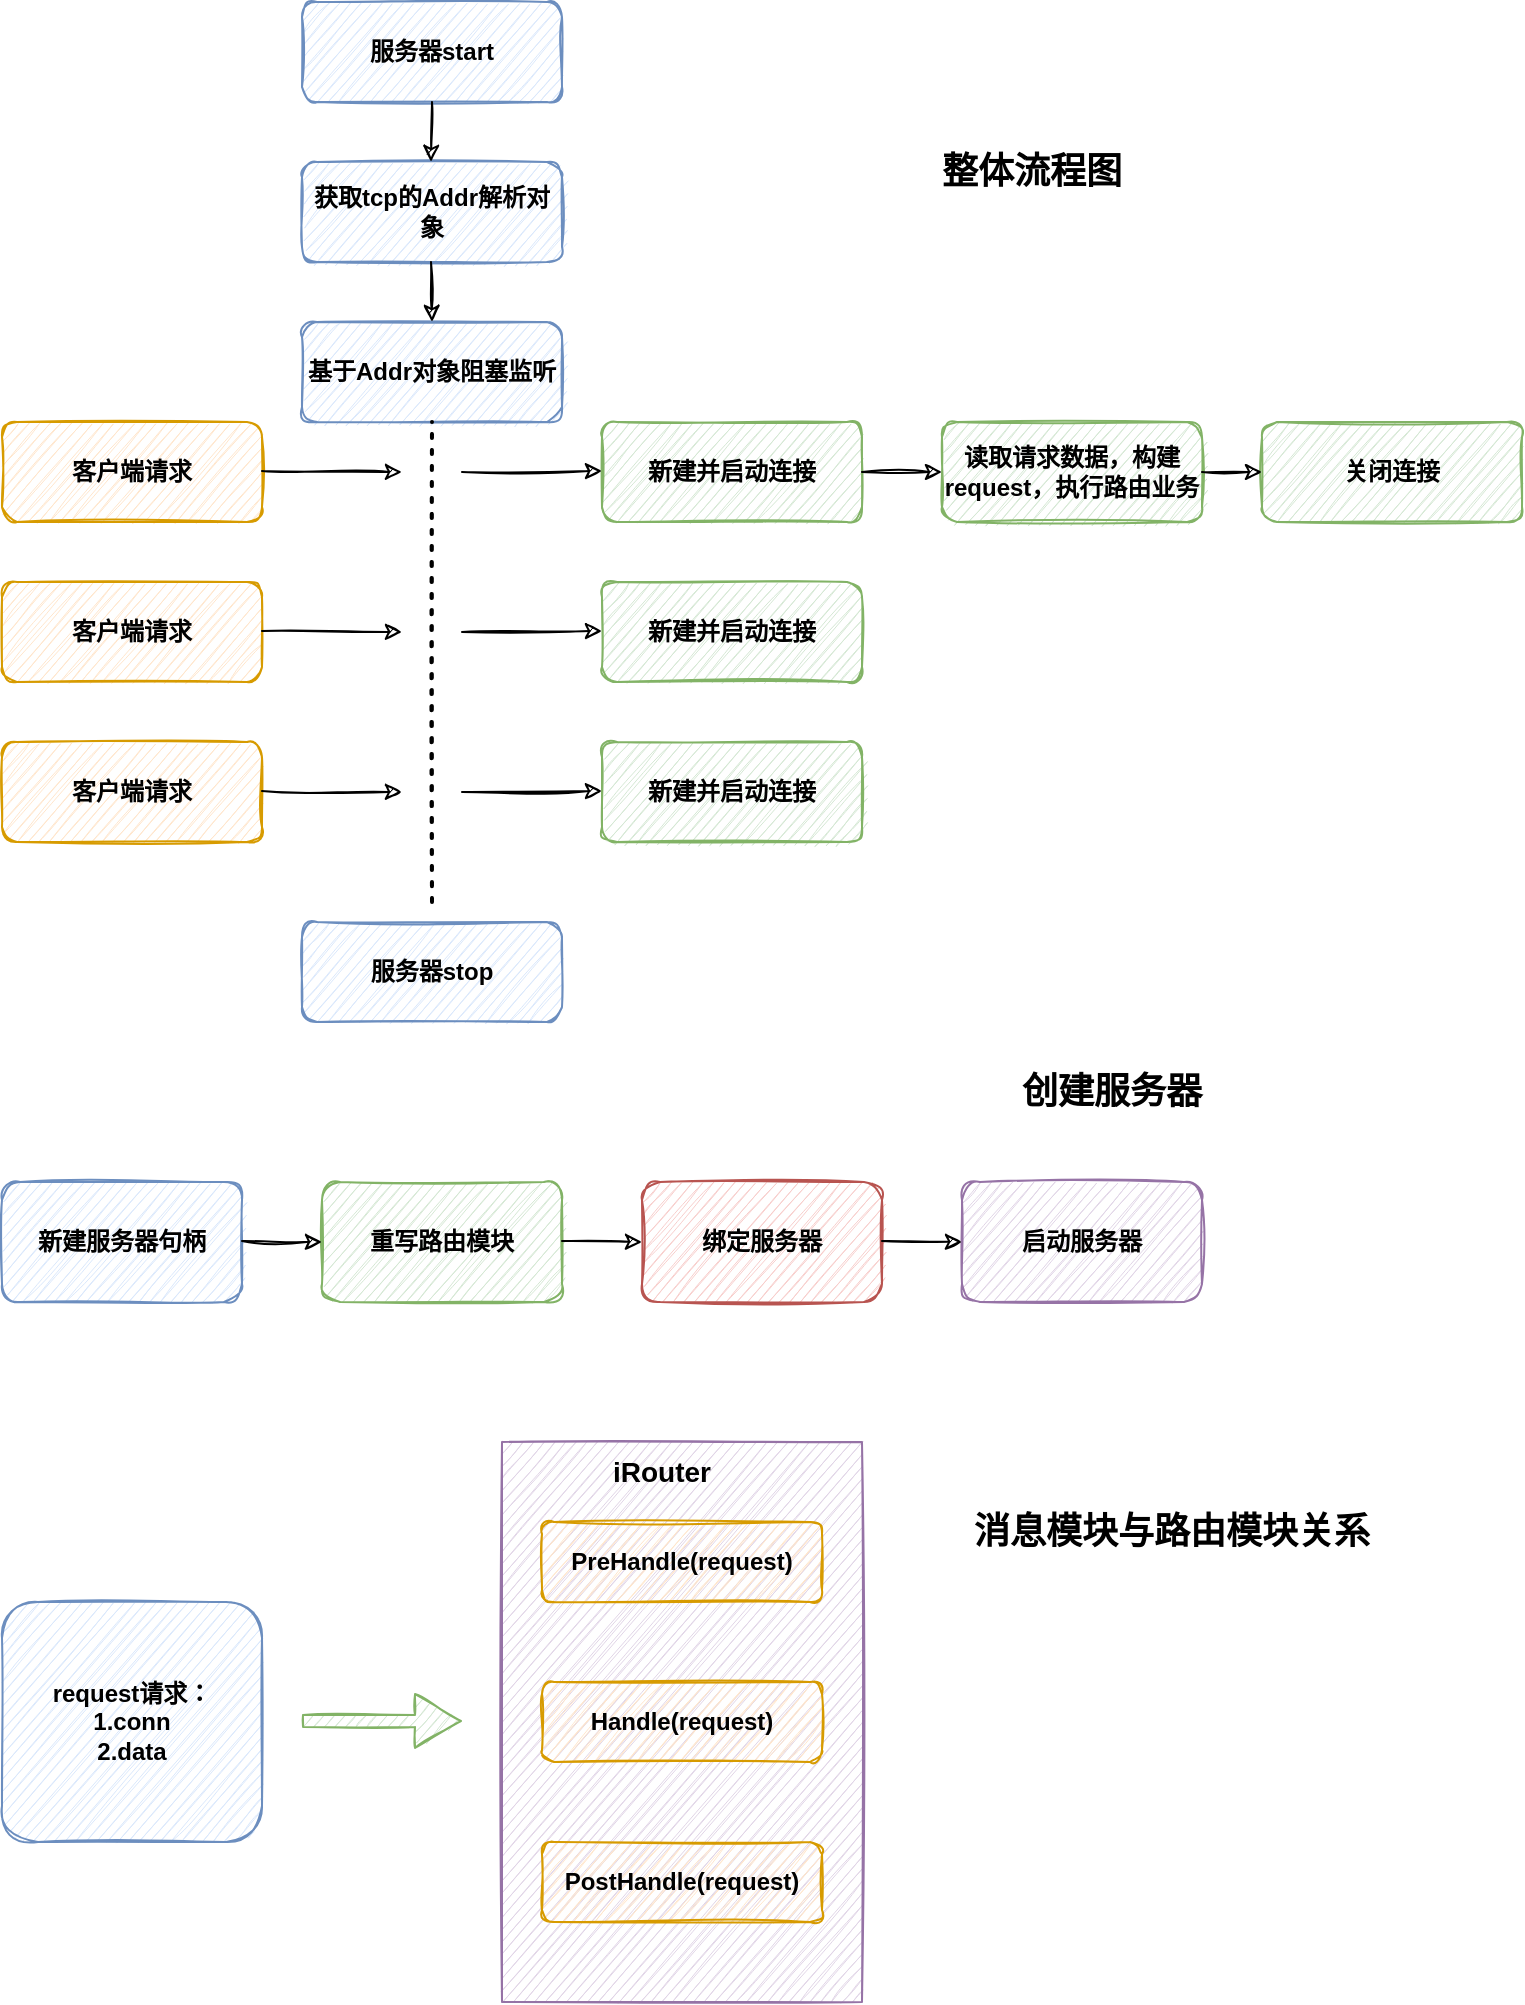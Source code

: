 <mxfile version="16.5.1" type="device"><diagram id="XvFNM_b-23syhtOOn_-7" name="第 1 页"><mxGraphModel dx="1102" dy="865" grid="1" gridSize="10" guides="1" tooltips="1" connect="1" arrows="1" fold="1" page="1" pageScale="1" pageWidth="827" pageHeight="1169" math="0" shadow="0"><root><mxCell id="0"/><mxCell id="1" parent="0"/><mxCell id="SRcqTOhLbu-xcmlrwbX4-2" value="&lt;b&gt;获取tcp的Addr解析对象&lt;/b&gt;" style="rounded=1;whiteSpace=wrap;html=1;fillColor=#dae8fc;strokeColor=#6c8ebf;sketch=1;" parent="1" vertex="1"><mxGeometry x="270" y="170" width="130" height="50" as="geometry"/></mxCell><mxCell id="SRcqTOhLbu-xcmlrwbX4-3" value="&lt;b&gt;基于Addr对象阻塞监听&lt;/b&gt;" style="rounded=1;whiteSpace=wrap;html=1;fillColor=#dae8fc;strokeColor=#6c8ebf;sketch=1;" parent="1" vertex="1"><mxGeometry x="270" y="250" width="130" height="50" as="geometry"/></mxCell><mxCell id="SRcqTOhLbu-xcmlrwbX4-4" value="" style="endArrow=classic;html=1;rounded=0;sketch=1;" parent="1" edge="1"><mxGeometry width="50" height="50" relative="1" as="geometry"><mxPoint x="334.5" y="220" as="sourcePoint"/><mxPoint x="335" y="250" as="targetPoint"/></mxGeometry></mxCell><mxCell id="SRcqTOhLbu-xcmlrwbX4-7" value="&lt;b&gt;新建并启动连接&lt;/b&gt;" style="rounded=1;whiteSpace=wrap;html=1;fillColor=#d5e8d4;strokeColor=#82b366;sketch=1;" parent="1" vertex="1"><mxGeometry x="420" y="300" width="130" height="50" as="geometry"/></mxCell><mxCell id="SRcqTOhLbu-xcmlrwbX4-10" value="" style="endArrow=none;dashed=1;html=1;dashPattern=1 3;strokeWidth=2;rounded=0;entryX=0.5;entryY=1;entryDx=0;entryDy=0;sketch=1;" parent="1" target="SRcqTOhLbu-xcmlrwbX4-3" edge="1"><mxGeometry width="50" height="50" relative="1" as="geometry"><mxPoint x="335" y="540" as="sourcePoint"/><mxPoint x="340" y="350" as="targetPoint"/></mxGeometry></mxCell><mxCell id="SRcqTOhLbu-xcmlrwbX4-14" value="&lt;b&gt;客户端请求&lt;/b&gt;" style="rounded=1;whiteSpace=wrap;html=1;fillColor=#ffe6cc;strokeColor=#d79b00;sketch=1;" parent="1" vertex="1"><mxGeometry x="120" y="300" width="130" height="50" as="geometry"/></mxCell><mxCell id="SRcqTOhLbu-xcmlrwbX4-15" value="" style="endArrow=classic;html=1;rounded=0;sketch=1;" parent="1" edge="1"><mxGeometry width="50" height="50" relative="1" as="geometry"><mxPoint x="250" y="324.5" as="sourcePoint"/><mxPoint x="320" y="325" as="targetPoint"/></mxGeometry></mxCell><mxCell id="SRcqTOhLbu-xcmlrwbX4-16" value="" style="endArrow=classic;html=1;rounded=0;sketch=1;" parent="1" edge="1"><mxGeometry width="50" height="50" relative="1" as="geometry"><mxPoint x="350" y="325" as="sourcePoint"/><mxPoint x="420" y="324.5" as="targetPoint"/></mxGeometry></mxCell><mxCell id="SRcqTOhLbu-xcmlrwbX4-17" value="&lt;b&gt;客户端请求&lt;/b&gt;" style="rounded=1;whiteSpace=wrap;html=1;fillColor=#ffe6cc;strokeColor=#d79b00;sketch=1;" parent="1" vertex="1"><mxGeometry x="120" y="380" width="130" height="50" as="geometry"/></mxCell><mxCell id="SRcqTOhLbu-xcmlrwbX4-18" value="&lt;b&gt;客户端请求&lt;/b&gt;" style="rounded=1;whiteSpace=wrap;html=1;fillColor=#ffe6cc;strokeColor=#d79b00;sketch=1;" parent="1" vertex="1"><mxGeometry x="120" y="460" width="130" height="50" as="geometry"/></mxCell><mxCell id="SRcqTOhLbu-xcmlrwbX4-19" value="" style="endArrow=classic;html=1;rounded=0;sketch=1;" parent="1" edge="1"><mxGeometry width="50" height="50" relative="1" as="geometry"><mxPoint x="250" y="484.5" as="sourcePoint"/><mxPoint x="320" y="485" as="targetPoint"/></mxGeometry></mxCell><mxCell id="SRcqTOhLbu-xcmlrwbX4-20" value="" style="endArrow=classic;html=1;rounded=0;sketch=1;" parent="1" edge="1"><mxGeometry width="50" height="50" relative="1" as="geometry"><mxPoint x="250" y="404.5" as="sourcePoint"/><mxPoint x="320" y="405" as="targetPoint"/></mxGeometry></mxCell><mxCell id="SRcqTOhLbu-xcmlrwbX4-21" value="&lt;b&gt;新建并启动连接&lt;/b&gt;" style="rounded=1;whiteSpace=wrap;html=1;fillColor=#d5e8d4;strokeColor=#82b366;sketch=1;" parent="1" vertex="1"><mxGeometry x="420" y="460" width="130" height="50" as="geometry"/></mxCell><mxCell id="SRcqTOhLbu-xcmlrwbX4-22" value="&lt;b&gt;新建并启动连接&lt;/b&gt;" style="rounded=1;whiteSpace=wrap;html=1;fillColor=#d5e8d4;strokeColor=#82b366;sketch=1;" parent="1" vertex="1"><mxGeometry x="420" y="380" width="130" height="50" as="geometry"/></mxCell><mxCell id="SRcqTOhLbu-xcmlrwbX4-23" value="" style="endArrow=classic;html=1;rounded=0;sketch=1;" parent="1" edge="1"><mxGeometry width="50" height="50" relative="1" as="geometry"><mxPoint x="350" y="485" as="sourcePoint"/><mxPoint x="420" y="484.5" as="targetPoint"/></mxGeometry></mxCell><mxCell id="SRcqTOhLbu-xcmlrwbX4-24" value="" style="endArrow=classic;html=1;rounded=0;sketch=1;" parent="1" edge="1"><mxGeometry width="50" height="50" relative="1" as="geometry"><mxPoint x="350" y="405" as="sourcePoint"/><mxPoint x="420" y="404.5" as="targetPoint"/></mxGeometry></mxCell><mxCell id="SRcqTOhLbu-xcmlrwbX4-25" value="&lt;b&gt;服务器stop&lt;/b&gt;" style="rounded=1;whiteSpace=wrap;html=1;fillColor=#dae8fc;strokeColor=#6c8ebf;sketch=1;" parent="1" vertex="1"><mxGeometry x="270" y="550" width="130" height="50" as="geometry"/></mxCell><mxCell id="SRcqTOhLbu-xcmlrwbX4-26" value="&lt;b&gt;服务器start&lt;/b&gt;" style="rounded=1;whiteSpace=wrap;html=1;fillColor=#dae8fc;strokeColor=#6c8ebf;sketch=1;" parent="1" vertex="1"><mxGeometry x="270" y="90" width="130" height="50" as="geometry"/></mxCell><mxCell id="SRcqTOhLbu-xcmlrwbX4-27" value="" style="endArrow=classic;html=1;rounded=0;sketch=1;" parent="1" edge="1"><mxGeometry width="50" height="50" relative="1" as="geometry"><mxPoint x="335" y="140" as="sourcePoint"/><mxPoint x="334.5" y="170" as="targetPoint"/></mxGeometry></mxCell><mxCell id="SRcqTOhLbu-xcmlrwbX4-29" value="&lt;b&gt;读取请求数据，构建request，执行路由业务&lt;/b&gt;" style="rounded=1;whiteSpace=wrap;html=1;fillColor=#d5e8d4;strokeColor=#82b366;sketch=1;" parent="1" vertex="1"><mxGeometry x="590" y="300" width="130" height="50" as="geometry"/></mxCell><mxCell id="SRcqTOhLbu-xcmlrwbX4-30" value="" style="endArrow=classic;html=1;rounded=0;entryX=0;entryY=0.5;entryDx=0;entryDy=0;exitX=1;exitY=0.5;exitDx=0;exitDy=0;sketch=1;" parent="1" source="SRcqTOhLbu-xcmlrwbX4-7" target="SRcqTOhLbu-xcmlrwbX4-29" edge="1"><mxGeometry width="50" height="50" relative="1" as="geometry"><mxPoint x="550" y="330" as="sourcePoint"/><mxPoint x="600" y="280" as="targetPoint"/></mxGeometry></mxCell><mxCell id="SRcqTOhLbu-xcmlrwbX4-31" value="&lt;b&gt;关闭连接&lt;/b&gt;" style="rounded=1;whiteSpace=wrap;html=1;fillColor=#d5e8d4;strokeColor=#82b366;sketch=1;" parent="1" vertex="1"><mxGeometry x="750" y="300" width="130" height="50" as="geometry"/></mxCell><mxCell id="SRcqTOhLbu-xcmlrwbX4-32" value="" style="endArrow=classic;html=1;rounded=0;entryX=0;entryY=0.5;entryDx=0;entryDy=0;exitX=1;exitY=0.5;exitDx=0;exitDy=0;sketch=1;" parent="1" source="SRcqTOhLbu-xcmlrwbX4-29" target="SRcqTOhLbu-xcmlrwbX4-31" edge="1"><mxGeometry width="50" height="50" relative="1" as="geometry"><mxPoint x="720" y="320" as="sourcePoint"/><mxPoint x="770" y="270" as="targetPoint"/></mxGeometry></mxCell><mxCell id="aRnEfI5QFpJhrPuB4jw4-1" value="&lt;b&gt;新建服务器句柄&lt;/b&gt;" style="rounded=1;whiteSpace=wrap;html=1;fillColor=#dae8fc;strokeColor=#6c8ebf;sketch=1;" parent="1" vertex="1"><mxGeometry x="120" y="680" width="120" height="60" as="geometry"/></mxCell><mxCell id="aRnEfI5QFpJhrPuB4jw4-2" value="&lt;b&gt;重写路由模块&lt;/b&gt;" style="rounded=1;whiteSpace=wrap;html=1;fillColor=#d5e8d4;strokeColor=#82b366;sketch=1;" parent="1" vertex="1"><mxGeometry x="280" y="680" width="120" height="60" as="geometry"/></mxCell><mxCell id="aRnEfI5QFpJhrPuB4jw4-3" value="&lt;b&gt;绑定服务器&lt;/b&gt;" style="rounded=1;whiteSpace=wrap;html=1;fillColor=#f8cecc;strokeColor=#b85450;sketch=1;" parent="1" vertex="1"><mxGeometry x="440" y="680" width="120" height="60" as="geometry"/></mxCell><mxCell id="aRnEfI5QFpJhrPuB4jw4-4" value="&lt;b&gt;启动服务器&lt;/b&gt;" style="rounded=1;whiteSpace=wrap;html=1;fillColor=#e1d5e7;strokeColor=#9673a6;sketch=1;" parent="1" vertex="1"><mxGeometry x="600" y="680" width="120" height="60" as="geometry"/></mxCell><mxCell id="aRnEfI5QFpJhrPuB4jw4-5" value="" style="endArrow=classic;html=1;rounded=0;sketch=1;" parent="1" edge="1"><mxGeometry width="50" height="50" relative="1" as="geometry"><mxPoint x="240" y="709.5" as="sourcePoint"/><mxPoint x="280" y="710" as="targetPoint"/></mxGeometry></mxCell><mxCell id="aRnEfI5QFpJhrPuB4jw4-6" value="" style="endArrow=classic;html=1;rounded=0;sketch=1;" parent="1" edge="1"><mxGeometry width="50" height="50" relative="1" as="geometry"><mxPoint x="560" y="709.5" as="sourcePoint"/><mxPoint x="600" y="710" as="targetPoint"/></mxGeometry></mxCell><mxCell id="aRnEfI5QFpJhrPuB4jw4-7" value="" style="endArrow=classic;html=1;rounded=0;sketch=1;" parent="1" edge="1"><mxGeometry width="50" height="50" relative="1" as="geometry"><mxPoint x="400" y="709.5" as="sourcePoint"/><mxPoint x="440" y="710" as="targetPoint"/></mxGeometry></mxCell><mxCell id="aRnEfI5QFpJhrPuB4jw4-8" value="&lt;b&gt;&lt;font style=&quot;font-size: 18px&quot;&gt;整体流程图&lt;/font&gt;&lt;/b&gt;" style="text;html=1;strokeColor=none;fillColor=none;align=center;verticalAlign=middle;whiteSpace=wrap;rounded=0;" parent="1" vertex="1"><mxGeometry x="560" y="160" width="150" height="30" as="geometry"/></mxCell><mxCell id="aRnEfI5QFpJhrPuB4jw4-9" value="&lt;b&gt;&lt;font style=&quot;font-size: 18px&quot;&gt;创建服务器&lt;/font&gt;&lt;/b&gt;" style="text;html=1;strokeColor=none;fillColor=none;align=center;verticalAlign=middle;whiteSpace=wrap;rounded=0;" parent="1" vertex="1"><mxGeometry x="600" y="620" width="150" height="30" as="geometry"/></mxCell><mxCell id="qq_WTOjWb6V37rEaX-XI-1" value="" style="rounded=0;whiteSpace=wrap;html=1;fillColor=#e1d5e7;strokeColor=#9673a6;sketch=1;" vertex="1" parent="1"><mxGeometry x="370" y="810" width="180" height="280" as="geometry"/></mxCell><mxCell id="qq_WTOjWb6V37rEaX-XI-2" value="&lt;b&gt;PreHandle(request)&lt;/b&gt;" style="rounded=1;whiteSpace=wrap;html=1;fillColor=#ffe6cc;strokeColor=#d79b00;sketch=1;" vertex="1" parent="1"><mxGeometry x="390" y="850" width="140" height="40" as="geometry"/></mxCell><mxCell id="qq_WTOjWb6V37rEaX-XI-3" value="&lt;b&gt;Handle(request)&lt;/b&gt;" style="rounded=1;whiteSpace=wrap;html=1;fillColor=#ffe6cc;strokeColor=#d79b00;sketch=1;" vertex="1" parent="1"><mxGeometry x="390" y="930" width="140" height="40" as="geometry"/></mxCell><mxCell id="qq_WTOjWb6V37rEaX-XI-4" value="&lt;b&gt;PostHandle(request)&lt;/b&gt;" style="rounded=1;whiteSpace=wrap;html=1;fillColor=#ffe6cc;strokeColor=#d79b00;sketch=1;" vertex="1" parent="1"><mxGeometry x="390" y="1010" width="140" height="40" as="geometry"/></mxCell><mxCell id="qq_WTOjWb6V37rEaX-XI-5" value="&lt;b&gt;request请求：&lt;br&gt;1.conn&lt;br&gt;2.data&lt;br&gt;&lt;/b&gt;" style="rounded=1;whiteSpace=wrap;html=1;fillColor=#dae8fc;strokeColor=#6c8ebf;sketch=1;" vertex="1" parent="1"><mxGeometry x="120" y="890" width="130" height="120" as="geometry"/></mxCell><mxCell id="qq_WTOjWb6V37rEaX-XI-6" value="" style="shape=flexArrow;endArrow=classic;html=1;rounded=0;width=6;endSize=7.33;fillColor=#d5e8d4;strokeColor=#82b366;sketch=1;" edge="1" parent="1"><mxGeometry width="50" height="50" relative="1" as="geometry"><mxPoint x="270" y="949.5" as="sourcePoint"/><mxPoint x="350" y="949.5" as="targetPoint"/></mxGeometry></mxCell><mxCell id="qq_WTOjWb6V37rEaX-XI-7" value="&lt;b&gt;&lt;font style=&quot;font-size: 14px&quot;&gt;iRouter&lt;/font&gt;&lt;/b&gt;" style="text;html=1;strokeColor=none;fillColor=none;align=center;verticalAlign=middle;whiteSpace=wrap;rounded=0;sketch=1;" vertex="1" parent="1"><mxGeometry x="415" y="810" width="70" height="30" as="geometry"/></mxCell><mxCell id="qq_WTOjWb6V37rEaX-XI-8" value="&lt;b&gt;&lt;font style=&quot;font-size: 18px&quot;&gt;消息模块与路由模块关系&lt;/font&gt;&lt;/b&gt;" style="text;html=1;strokeColor=none;fillColor=none;align=center;verticalAlign=middle;whiteSpace=wrap;rounded=0;" vertex="1" parent="1"><mxGeometry x="600" y="840" width="210" height="30" as="geometry"/></mxCell></root></mxGraphModel></diagram></mxfile>